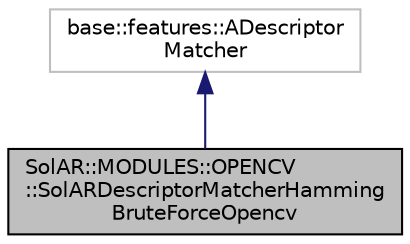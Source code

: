 digraph "SolAR::MODULES::OPENCV::SolARDescriptorMatcherHammingBruteForceOpencv"
{
 // LATEX_PDF_SIZE
  edge [fontname="Helvetica",fontsize="10",labelfontname="Helvetica",labelfontsize="10"];
  node [fontname="Helvetica",fontsize="10",shape=record];
  Node1 [label="SolAR::MODULES::OPENCV\l::SolARDescriptorMatcherHamming\lBruteForceOpencv",height=0.2,width=0.4,color="black", fillcolor="grey75", style="filled", fontcolor="black",tooltip="Matches descriptors based on a Hamming distance and selects the best matches of each descriptor...."];
  Node2 -> Node1 [dir="back",color="midnightblue",fontsize="10",style="solid",fontname="Helvetica"];
  Node2 [label="base::features::ADescriptor\lMatcher",height=0.2,width=0.4,color="grey75", fillcolor="white", style="filled",tooltip=" "];
}
